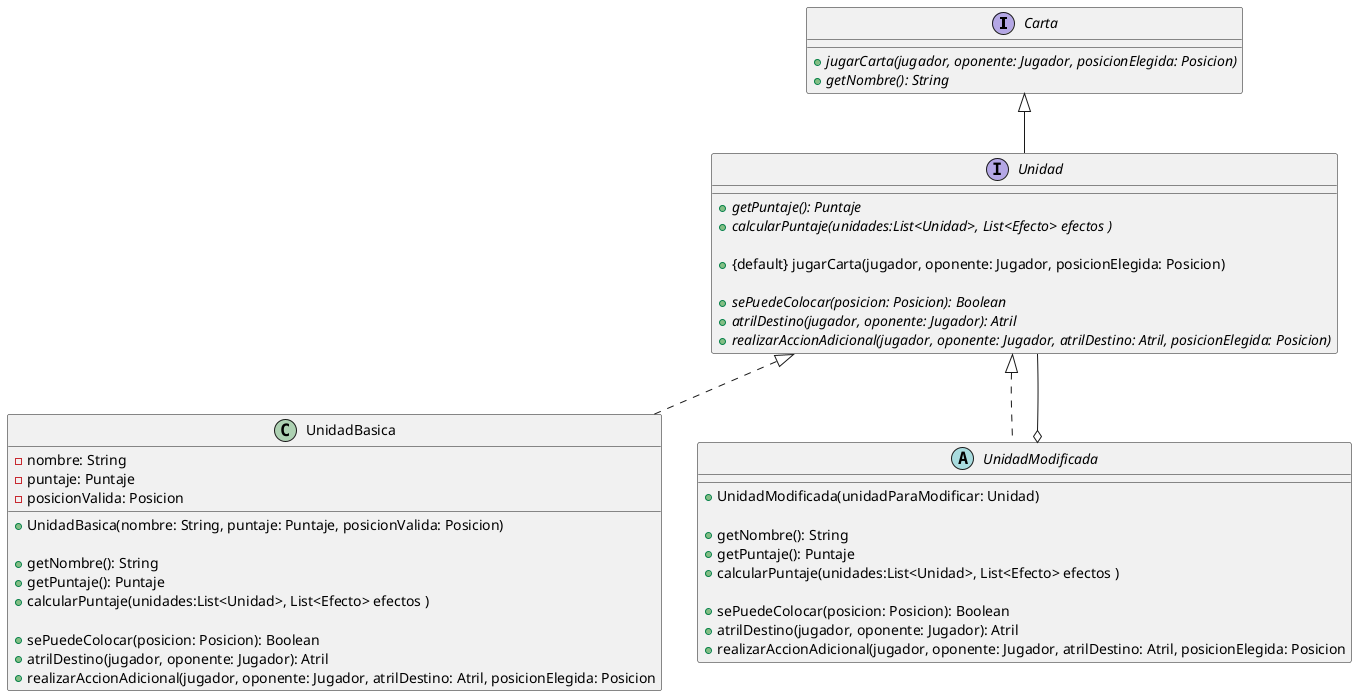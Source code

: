 @startuml

interface Carta{
  + {abstract} jugarCarta(jugador, oponente: Jugador, posicionElegida: Posicion)
  + {abstract} getNombre(): String

}
Carta <|-- Unidad

interface Unidad{
  + {abstract} getPuntaje(): Puntaje
  + {abstract} calcularPuntaje(unidades:List<Unidad>, List<Efecto> efectos )

  + {default} jugarCarta(jugador, oponente: Jugador, posicionElegida: Posicion)

  + {abstract} sePuedeColocar(posicion: Posicion): Boolean
  + {abstract} atrilDestino(jugador, oponente: Jugador): Atril
  + {abstract} realizarAccionAdicional(jugador, oponente: Jugador, atrilDestino: Atril, posicionElegida: Posicion)
}

Unidad <|.. UnidadBasica
Unidad <|.. UnidadModificada


class UnidadBasica{
  - nombre: String
  - puntaje: Puntaje
  - posicionValida: Posicion

  + UnidadBasica(nombre: String, puntaje: Puntaje, posicionValida: Posicion)

  + getNombre(): String
  + getPuntaje(): Puntaje
  + calcularPuntaje(unidades:List<Unidad>, List<Efecto> efectos )

  + sePuedeColocar(posicion: Posicion): Boolean
  + atrilDestino(jugador, oponente: Jugador): Atril
  + realizarAccionAdicional(jugador, oponente: Jugador, atrilDestino: Atril, posicionElegida: Posicion
}



abstract class UnidadModificada{

  + UnidadModificada(unidadParaModificar: Unidad)

  + getNombre(): String
  + getPuntaje(): Puntaje
  + calcularPuntaje(unidades:List<Unidad>, List<Efecto> efectos )

  + sePuedeColocar(posicion: Posicion): Boolean
  + atrilDestino(jugador, oponente: Jugador): Atril
  + realizarAccionAdicional(jugador, oponente: Jugador, atrilDestino: Atril, posicionElegida: Posicion
}
UnidadModificada o-- Unidad

@enduml